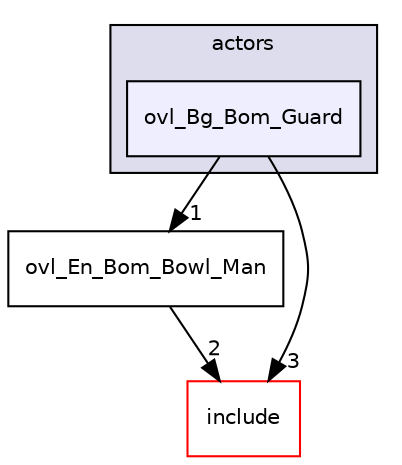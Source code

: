 digraph "src/overlays/actors/ovl_Bg_Bom_Guard" {
  compound=true
  node [ fontsize="10", fontname="Helvetica"];
  edge [ labelfontsize="10", labelfontname="Helvetica"];
  subgraph clusterdir_e93473484be31ce7bcb356bd643a22f8 {
    graph [ bgcolor="#ddddee", pencolor="black", label="actors" fontname="Helvetica", fontsize="10", URL="dir_e93473484be31ce7bcb356bd643a22f8.html"]
  dir_ff442b4a0bb3311ec4a9d911fa0e251a [shape=box, label="ovl_Bg_Bom_Guard", style="filled", fillcolor="#eeeeff", pencolor="black", URL="dir_ff442b4a0bb3311ec4a9d911fa0e251a.html"];
  }
  dir_4a2541f1e14546c41ab3bde95ee75c5e [shape=box label="ovl_En_Bom_Bowl_Man" URL="dir_4a2541f1e14546c41ab3bde95ee75c5e.html"];
  dir_d44c64559bbebec7f509842c48db8b23 [shape=box label="include" fillcolor="white" style="filled" color="red" URL="dir_d44c64559bbebec7f509842c48db8b23.html"];
  dir_4a2541f1e14546c41ab3bde95ee75c5e->dir_d44c64559bbebec7f509842c48db8b23 [headlabel="2", labeldistance=1.5 headhref="dir_000192_000000.html"];
  dir_ff442b4a0bb3311ec4a9d911fa0e251a->dir_4a2541f1e14546c41ab3bde95ee75c5e [headlabel="1", labeldistance=1.5 headhref="dir_000018_000192.html"];
  dir_ff442b4a0bb3311ec4a9d911fa0e251a->dir_d44c64559bbebec7f509842c48db8b23 [headlabel="3", labeldistance=1.5 headhref="dir_000018_000000.html"];
}
